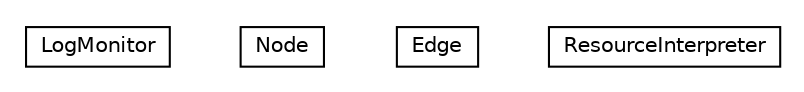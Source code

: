 #!/usr/local/bin/dot
#
# Class diagram 
# Generated by UMLGraph version 5.1 (http://www.umlgraph.org/)
#

digraph G {
	edge [fontname="Helvetica",fontsize=10,labelfontname="Helvetica",labelfontsize=10];
	node [fontname="Helvetica",fontsize=10,shape=plaintext];
	nodesep=0.25;
	ranksep=0.5;
	// org.universAAL.tools.logmonitor.rdfvis.LogMonitor
	c1299218 [label=<<table title="org.universAAL.tools.logmonitor.rdfvis.LogMonitor" border="0" cellborder="1" cellspacing="0" cellpadding="2" port="p" href="./LogMonitor.html">
		<tr><td><table border="0" cellspacing="0" cellpadding="1">
<tr><td align="center" balign="center"> LogMonitor </td></tr>
		</table></td></tr>
		</table>>, fontname="Helvetica", fontcolor="black", fontsize=10.0];
	// org.universAAL.tools.logmonitor.rdfvis.Node
	c1299219 [label=<<table title="org.universAAL.tools.logmonitor.rdfvis.Node" border="0" cellborder="1" cellspacing="0" cellpadding="2" port="p" href="./Node.html">
		<tr><td><table border="0" cellspacing="0" cellpadding="1">
<tr><td align="center" balign="center"> Node </td></tr>
		</table></td></tr>
		</table>>, fontname="Helvetica", fontcolor="black", fontsize=10.0];
	// org.universAAL.tools.logmonitor.rdfvis.Edge
	c1299220 [label=<<table title="org.universAAL.tools.logmonitor.rdfvis.Edge" border="0" cellborder="1" cellspacing="0" cellpadding="2" port="p" href="./Edge.html">
		<tr><td><table border="0" cellspacing="0" cellpadding="1">
<tr><td align="center" balign="center"> Edge </td></tr>
		</table></td></tr>
		</table>>, fontname="Helvetica", fontcolor="black", fontsize=10.0];
	// org.universAAL.tools.logmonitor.rdfvis.ResourceInterpreter
	c1299221 [label=<<table title="org.universAAL.tools.logmonitor.rdfvis.ResourceInterpreter" border="0" cellborder="1" cellspacing="0" cellpadding="2" port="p" href="./ResourceInterpreter.html">
		<tr><td><table border="0" cellspacing="0" cellpadding="1">
<tr><td align="center" balign="center"> ResourceInterpreter </td></tr>
		</table></td></tr>
		</table>>, fontname="Helvetica", fontcolor="black", fontsize=10.0];
}

